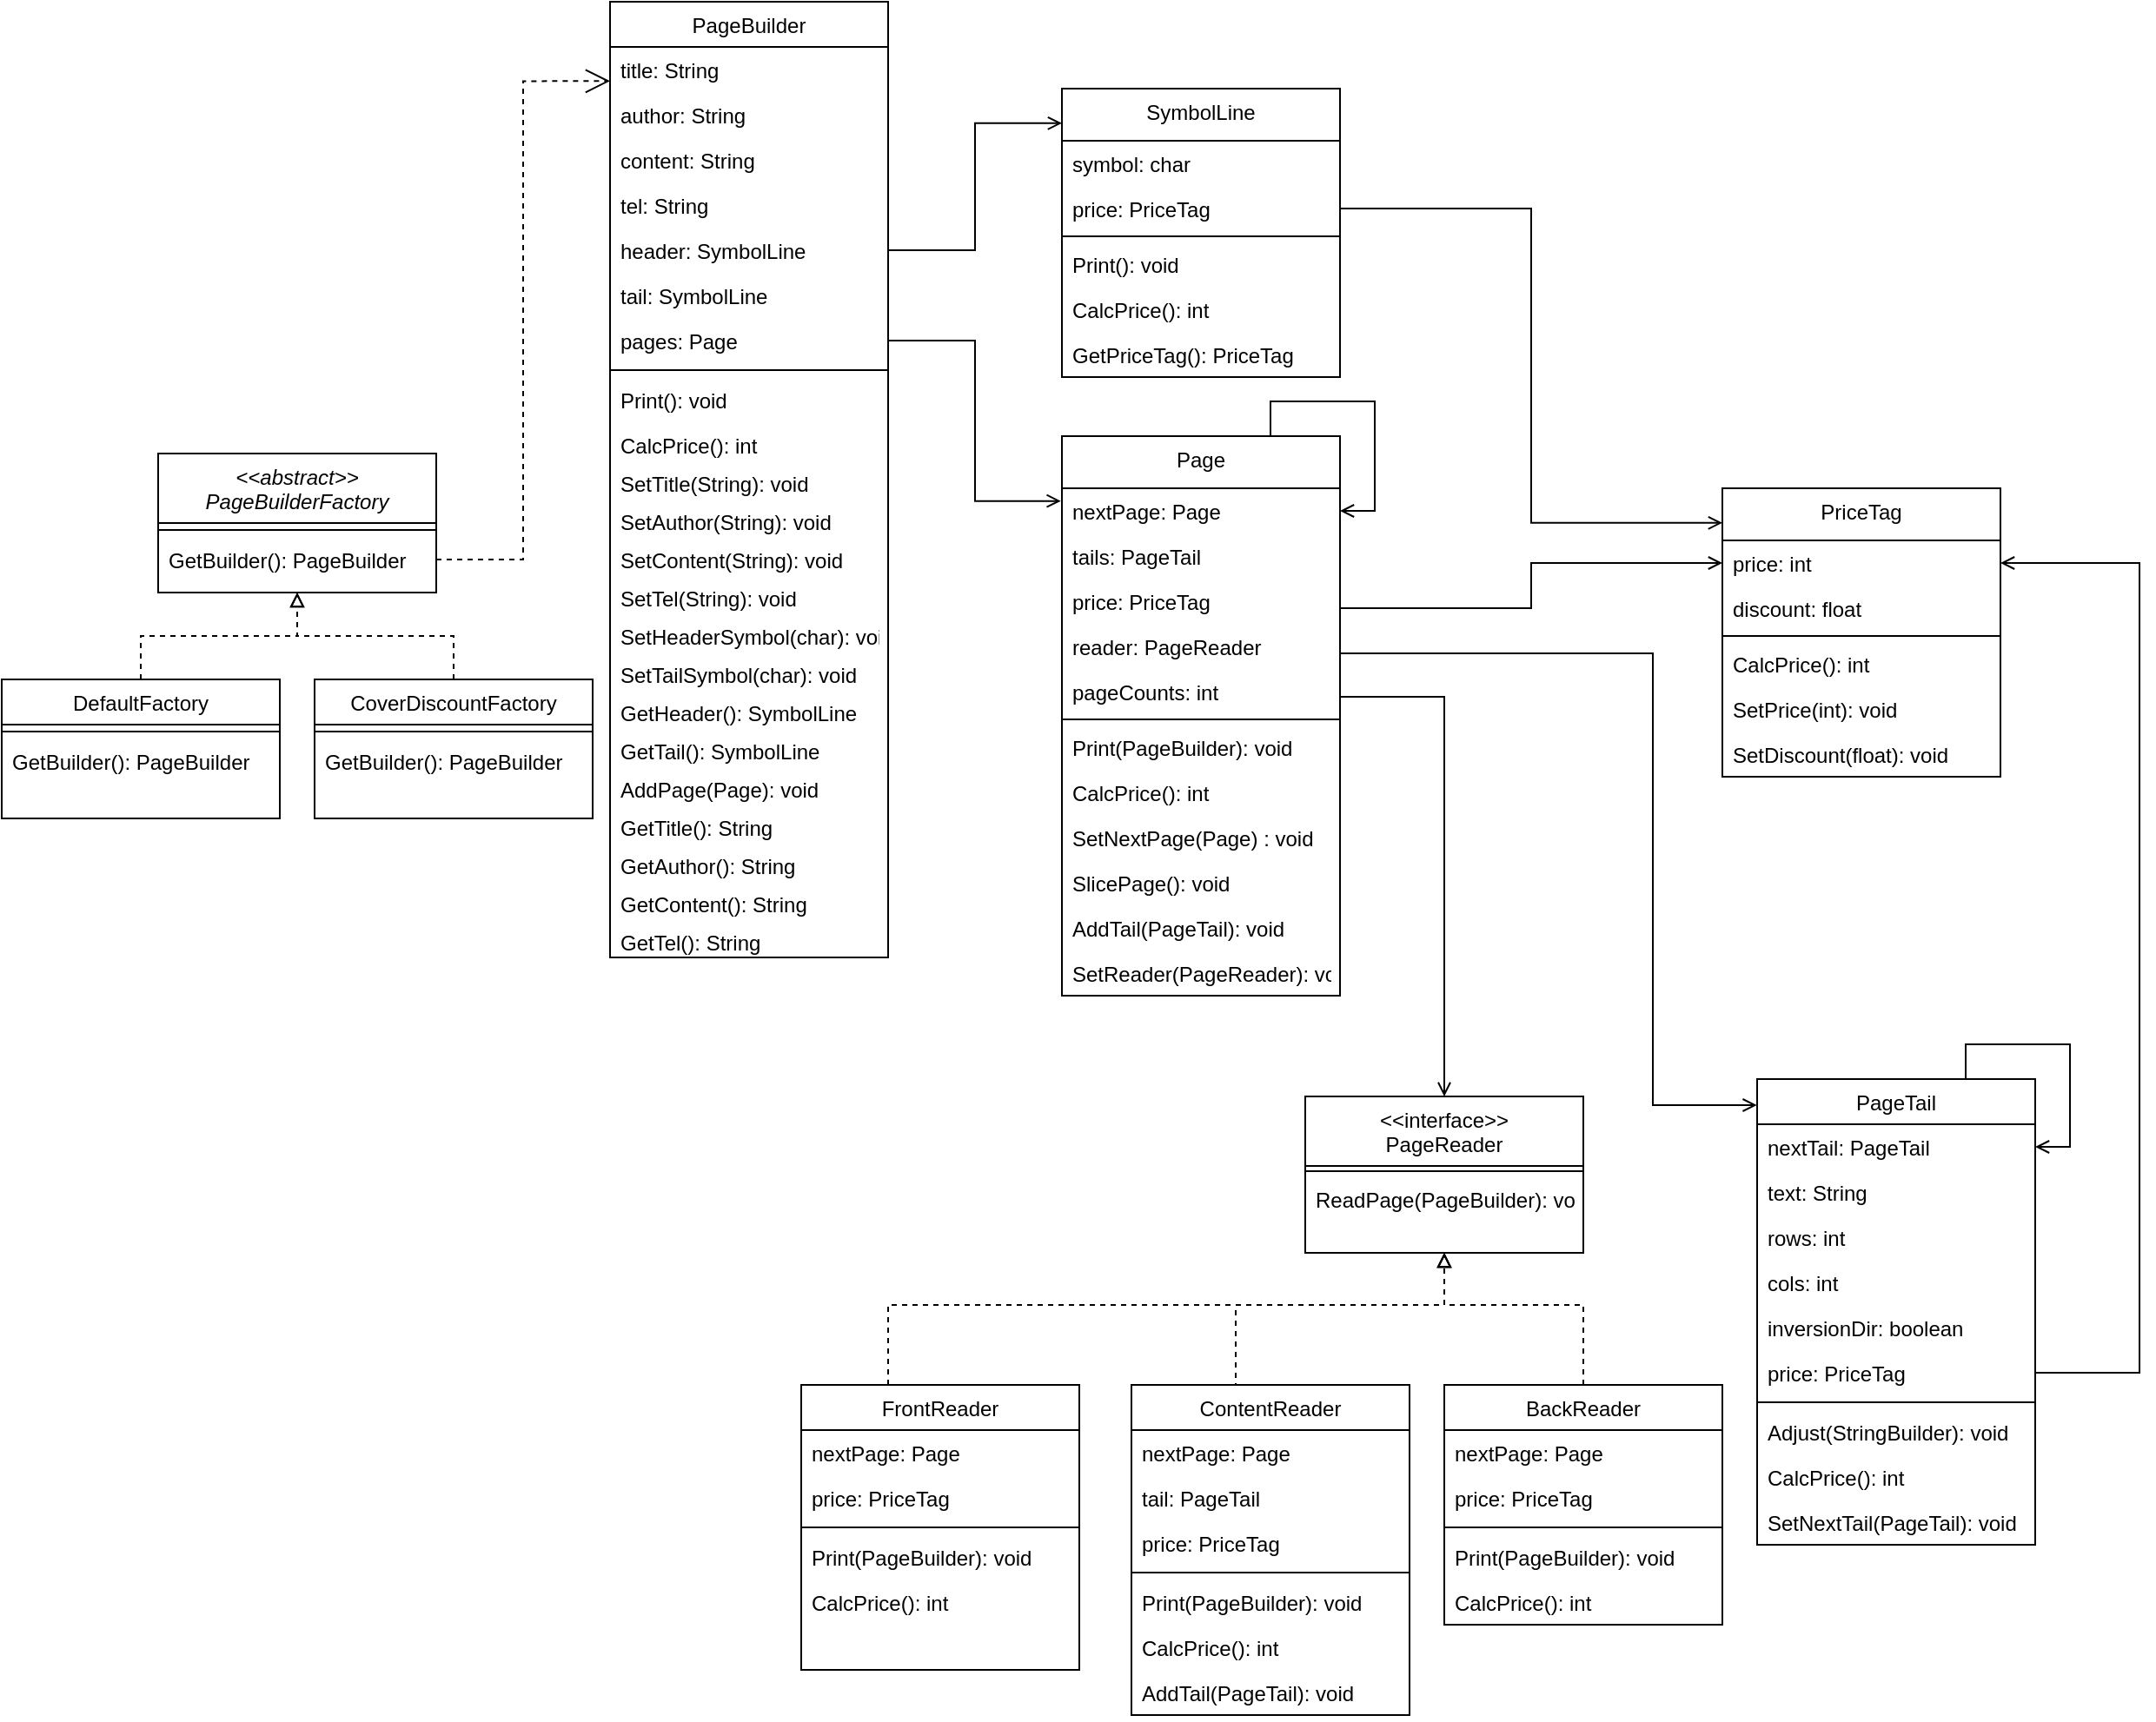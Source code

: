 <mxfile version="22.1.11" type="device">
  <diagram id="C5RBs43oDa-KdzZeNtuy" name="Page-1">
    <mxGraphModel dx="1050" dy="1710" grid="1" gridSize="10" guides="1" tooltips="1" connect="1" arrows="1" fold="1" page="1" pageScale="1" pageWidth="827" pageHeight="1169" math="0" shadow="0">
      <root>
        <mxCell id="WIyWlLk6GJQsqaUBKTNV-0" />
        <mxCell id="WIyWlLk6GJQsqaUBKTNV-1" parent="WIyWlLk6GJQsqaUBKTNV-0" />
        <mxCell id="zkfFHV4jXpPFQw0GAbJ--0" value="&lt;&lt;abstract&gt;&gt;&#xa;PageBuilderFactory" style="swimlane;fontStyle=2;align=center;verticalAlign=top;childLayout=stackLayout;horizontal=1;startSize=40;horizontalStack=0;resizeParent=1;resizeLast=0;collapsible=1;marginBottom=0;rounded=0;shadow=0;strokeWidth=1;" parent="WIyWlLk6GJQsqaUBKTNV-1" vertex="1">
          <mxGeometry x="300" y="-30" width="160" height="80" as="geometry">
            <mxRectangle x="230" y="140" width="160" height="26" as="alternateBounds" />
          </mxGeometry>
        </mxCell>
        <mxCell id="zkfFHV4jXpPFQw0GAbJ--4" value="" style="line;html=1;strokeWidth=1;align=left;verticalAlign=middle;spacingTop=-1;spacingLeft=3;spacingRight=3;rotatable=0;labelPosition=right;points=[];portConstraint=eastwest;" parent="zkfFHV4jXpPFQw0GAbJ--0" vertex="1">
          <mxGeometry y="40" width="160" height="8" as="geometry" />
        </mxCell>
        <mxCell id="HTNGmeO4zJxGfZkJyPWv-75" value="GetBuilder(): PageBuilder" style="text;align=left;verticalAlign=top;spacingLeft=4;spacingRight=4;overflow=hidden;rotatable=0;points=[[0,0.5],[1,0.5]];portConstraint=eastwest;" parent="zkfFHV4jXpPFQw0GAbJ--0" vertex="1">
          <mxGeometry y="48" width="160" height="26" as="geometry" />
        </mxCell>
        <mxCell id="zkfFHV4jXpPFQw0GAbJ--17" value="PageBuilder" style="swimlane;fontStyle=0;align=center;verticalAlign=top;childLayout=stackLayout;horizontal=1;startSize=26;horizontalStack=0;resizeParent=1;resizeLast=0;collapsible=1;marginBottom=0;rounded=0;shadow=0;strokeWidth=1;" parent="WIyWlLk6GJQsqaUBKTNV-1" vertex="1">
          <mxGeometry x="560" y="-290" width="160" height="550" as="geometry">
            <mxRectangle x="550" y="140" width="160" height="26" as="alternateBounds" />
          </mxGeometry>
        </mxCell>
        <mxCell id="FxxPegsx-t20fFShjFRJ-38" value="title: String" style="text;align=left;verticalAlign=top;spacingLeft=4;spacingRight=4;overflow=hidden;rotatable=0;points=[[0,0.5],[1,0.5]];portConstraint=eastwest;" parent="zkfFHV4jXpPFQw0GAbJ--17" vertex="1">
          <mxGeometry y="26" width="160" height="26" as="geometry" />
        </mxCell>
        <mxCell id="zkfFHV4jXpPFQw0GAbJ--18" value="author: String" style="text;align=left;verticalAlign=top;spacingLeft=4;spacingRight=4;overflow=hidden;rotatable=0;points=[[0,0.5],[1,0.5]];portConstraint=eastwest;" parent="zkfFHV4jXpPFQw0GAbJ--17" vertex="1">
          <mxGeometry y="52" width="160" height="26" as="geometry" />
        </mxCell>
        <mxCell id="zkfFHV4jXpPFQw0GAbJ--19" value="content: String" style="text;align=left;verticalAlign=top;spacingLeft=4;spacingRight=4;overflow=hidden;rotatable=0;points=[[0,0.5],[1,0.5]];portConstraint=eastwest;rounded=0;shadow=0;html=0;" parent="zkfFHV4jXpPFQw0GAbJ--17" vertex="1">
          <mxGeometry y="78" width="160" height="26" as="geometry" />
        </mxCell>
        <mxCell id="20Ds2PmKojoKRluU22ve-1" value="tel: String" style="text;align=left;verticalAlign=top;spacingLeft=4;spacingRight=4;overflow=hidden;rotatable=0;points=[[0,0.5],[1,0.5]];portConstraint=eastwest;rounded=0;shadow=0;html=0;" parent="zkfFHV4jXpPFQw0GAbJ--17" vertex="1">
          <mxGeometry y="104" width="160" height="26" as="geometry" />
        </mxCell>
        <mxCell id="FxxPegsx-t20fFShjFRJ-27" value="header: SymbolLine" style="text;align=left;verticalAlign=top;spacingLeft=4;spacingRight=4;overflow=hidden;rotatable=0;points=[[0,0.5],[1,0.5]];portConstraint=eastwest;rounded=0;shadow=0;html=0;" parent="zkfFHV4jXpPFQw0GAbJ--17" vertex="1">
          <mxGeometry y="130" width="160" height="26" as="geometry" />
        </mxCell>
        <mxCell id="FxxPegsx-t20fFShjFRJ-28" value="tail: SymbolLine" style="text;align=left;verticalAlign=top;spacingLeft=4;spacingRight=4;overflow=hidden;rotatable=0;points=[[0,0.5],[1,0.5]];portConstraint=eastwest;rounded=0;shadow=0;html=0;" parent="zkfFHV4jXpPFQw0GAbJ--17" vertex="1">
          <mxGeometry y="156" width="160" height="26" as="geometry" />
        </mxCell>
        <mxCell id="zkfFHV4jXpPFQw0GAbJ--20" value="pages: Page" style="text;align=left;verticalAlign=top;spacingLeft=4;spacingRight=4;overflow=hidden;rotatable=0;points=[[0,0.5],[1,0.5]];portConstraint=eastwest;rounded=0;shadow=0;html=0;" parent="zkfFHV4jXpPFQw0GAbJ--17" vertex="1">
          <mxGeometry y="182" width="160" height="26" as="geometry" />
        </mxCell>
        <mxCell id="zkfFHV4jXpPFQw0GAbJ--23" value="" style="line;html=1;strokeWidth=1;align=left;verticalAlign=middle;spacingTop=-1;spacingLeft=3;spacingRight=3;rotatable=0;labelPosition=right;points=[];portConstraint=eastwest;" parent="zkfFHV4jXpPFQw0GAbJ--17" vertex="1">
          <mxGeometry y="208" width="160" height="8" as="geometry" />
        </mxCell>
        <mxCell id="zkfFHV4jXpPFQw0GAbJ--24" value="Print(): void" style="text;align=left;verticalAlign=top;spacingLeft=4;spacingRight=4;overflow=hidden;rotatable=0;points=[[0,0.5],[1,0.5]];portConstraint=eastwest;" parent="zkfFHV4jXpPFQw0GAbJ--17" vertex="1">
          <mxGeometry y="216" width="160" height="26" as="geometry" />
        </mxCell>
        <mxCell id="HTNGmeO4zJxGfZkJyPWv-13" value="CalcPrice(): int" style="text;align=left;verticalAlign=top;spacingLeft=4;spacingRight=4;overflow=hidden;rotatable=0;points=[[0,0.5],[1,0.5]];portConstraint=eastwest;" parent="zkfFHV4jXpPFQw0GAbJ--17" vertex="1">
          <mxGeometry y="242" width="160" height="22" as="geometry" />
        </mxCell>
        <mxCell id="FxxPegsx-t20fFShjFRJ-6" value="SetTitle(String): void" style="text;align=left;verticalAlign=top;spacingLeft=4;spacingRight=4;overflow=hidden;rotatable=0;points=[[0,0.5],[1,0.5]];portConstraint=eastwest;" parent="zkfFHV4jXpPFQw0GAbJ--17" vertex="1">
          <mxGeometry y="264" width="160" height="22" as="geometry" />
        </mxCell>
        <mxCell id="FxxPegsx-t20fFShjFRJ-39" value="SetAuthor(String): void" style="text;align=left;verticalAlign=top;spacingLeft=4;spacingRight=4;overflow=hidden;rotatable=0;points=[[0,0.5],[1,0.5]];portConstraint=eastwest;" parent="zkfFHV4jXpPFQw0GAbJ--17" vertex="1">
          <mxGeometry y="286" width="160" height="22" as="geometry" />
        </mxCell>
        <mxCell id="20Ds2PmKojoKRluU22ve-2" value="SetContent(String): void" style="text;align=left;verticalAlign=top;spacingLeft=4;spacingRight=4;overflow=hidden;rotatable=0;points=[[0,0.5],[1,0.5]];portConstraint=eastwest;" parent="zkfFHV4jXpPFQw0GAbJ--17" vertex="1">
          <mxGeometry y="308" width="160" height="22" as="geometry" />
        </mxCell>
        <mxCell id="FxxPegsx-t20fFShjFRJ-7" value="SetTel(String): void" style="text;align=left;verticalAlign=top;spacingLeft=4;spacingRight=4;overflow=hidden;rotatable=0;points=[[0,0.5],[1,0.5]];portConstraint=eastwest;" parent="zkfFHV4jXpPFQw0GAbJ--17" vertex="1">
          <mxGeometry y="330" width="160" height="22" as="geometry" />
        </mxCell>
        <mxCell id="FxxPegsx-t20fFShjFRJ-32" value="SetHeaderSymbol(char): void" style="text;align=left;verticalAlign=top;spacingLeft=4;spacingRight=4;overflow=hidden;rotatable=0;points=[[0,0.5],[1,0.5]];portConstraint=eastwest;" parent="zkfFHV4jXpPFQw0GAbJ--17" vertex="1">
          <mxGeometry y="352" width="160" height="22" as="geometry" />
        </mxCell>
        <mxCell id="FxxPegsx-t20fFShjFRJ-33" value="SetTailSymbol(char): void" style="text;align=left;verticalAlign=top;spacingLeft=4;spacingRight=4;overflow=hidden;rotatable=0;points=[[0,0.5],[1,0.5]];portConstraint=eastwest;" parent="zkfFHV4jXpPFQw0GAbJ--17" vertex="1">
          <mxGeometry y="374" width="160" height="22" as="geometry" />
        </mxCell>
        <mxCell id="aQb-xv1BH9qimXageGPG-10" value="GetHeader(): SymbolLine" style="text;align=left;verticalAlign=top;spacingLeft=4;spacingRight=4;overflow=hidden;rotatable=0;points=[[0,0.5],[1,0.5]];portConstraint=eastwest;" parent="zkfFHV4jXpPFQw0GAbJ--17" vertex="1">
          <mxGeometry y="396" width="160" height="22" as="geometry" />
        </mxCell>
        <mxCell id="aQb-xv1BH9qimXageGPG-11" value="GetTail(): SymbolLine" style="text;align=left;verticalAlign=top;spacingLeft=4;spacingRight=4;overflow=hidden;rotatable=0;points=[[0,0.5],[1,0.5]];portConstraint=eastwest;" parent="zkfFHV4jXpPFQw0GAbJ--17" vertex="1">
          <mxGeometry y="418" width="160" height="22" as="geometry" />
        </mxCell>
        <mxCell id="20Ds2PmKojoKRluU22ve-5" value="AddPage(Page): void" style="text;align=left;verticalAlign=top;spacingLeft=4;spacingRight=4;overflow=hidden;rotatable=0;points=[[0,0.5],[1,0.5]];portConstraint=eastwest;" parent="zkfFHV4jXpPFQw0GAbJ--17" vertex="1">
          <mxGeometry y="440" width="160" height="22" as="geometry" />
        </mxCell>
        <mxCell id="20Ds2PmKojoKRluU22ve-6" value="GetTitle(): String" style="text;align=left;verticalAlign=top;spacingLeft=4;spacingRight=4;overflow=hidden;rotatable=0;points=[[0,0.5],[1,0.5]];portConstraint=eastwest;" parent="zkfFHV4jXpPFQw0GAbJ--17" vertex="1">
          <mxGeometry y="462" width="160" height="22" as="geometry" />
        </mxCell>
        <mxCell id="20Ds2PmKojoKRluU22ve-28" value="GetAuthor(): String" style="text;align=left;verticalAlign=top;spacingLeft=4;spacingRight=4;overflow=hidden;rotatable=0;points=[[0,0.5],[1,0.5]];portConstraint=eastwest;" parent="zkfFHV4jXpPFQw0GAbJ--17" vertex="1">
          <mxGeometry y="484" width="160" height="22" as="geometry" />
        </mxCell>
        <mxCell id="20Ds2PmKojoKRluU22ve-29" value="GetContent(): String" style="text;align=left;verticalAlign=top;spacingLeft=4;spacingRight=4;overflow=hidden;rotatable=0;points=[[0,0.5],[1,0.5]];portConstraint=eastwest;" parent="zkfFHV4jXpPFQw0GAbJ--17" vertex="1">
          <mxGeometry y="506" width="160" height="22" as="geometry" />
        </mxCell>
        <mxCell id="20Ds2PmKojoKRluU22ve-30" value="GetTel(): String" style="text;align=left;verticalAlign=top;spacingLeft=4;spacingRight=4;overflow=hidden;rotatable=0;points=[[0,0.5],[1,0.5]];portConstraint=eastwest;" parent="zkfFHV4jXpPFQw0GAbJ--17" vertex="1">
          <mxGeometry y="528" width="160" height="22" as="geometry" />
        </mxCell>
        <mxCell id="HTNGmeO4zJxGfZkJyPWv-77" value="Page" style="swimlane;fontStyle=0;align=center;verticalAlign=top;childLayout=stackLayout;horizontal=1;startSize=30;horizontalStack=0;resizeParent=1;resizeLast=0;collapsible=1;marginBottom=0;rounded=0;shadow=0;strokeWidth=1;" parent="WIyWlLk6GJQsqaUBKTNV-1" vertex="1">
          <mxGeometry x="820" y="-40" width="160" height="322" as="geometry">
            <mxRectangle x="750" y="60" width="160" height="26" as="alternateBounds" />
          </mxGeometry>
        </mxCell>
        <mxCell id="FxxPegsx-t20fFShjFRJ-48" value="nextPage: Page" style="text;align=left;verticalAlign=top;spacingLeft=4;spacingRight=4;overflow=hidden;rotatable=0;points=[[0,0.5],[1,0.5]];portConstraint=eastwest;" parent="HTNGmeO4zJxGfZkJyPWv-77" vertex="1">
          <mxGeometry y="30" width="160" height="26" as="geometry" />
        </mxCell>
        <mxCell id="20Ds2PmKojoKRluU22ve-34" value="tails: PageTail" style="text;align=left;verticalAlign=top;spacingLeft=4;spacingRight=4;overflow=hidden;rotatable=0;points=[[0,0.5],[1,0.5]];portConstraint=eastwest;" parent="HTNGmeO4zJxGfZkJyPWv-77" vertex="1">
          <mxGeometry y="56" width="160" height="26" as="geometry" />
        </mxCell>
        <mxCell id="HuHv7tbyb6_Xpo9wnhg3-4" value="price: PriceTag" style="text;align=left;verticalAlign=top;spacingLeft=4;spacingRight=4;overflow=hidden;rotatable=0;points=[[0,0.5],[1,0.5]];portConstraint=eastwest;" parent="HTNGmeO4zJxGfZkJyPWv-77" vertex="1">
          <mxGeometry y="82" width="160" height="26" as="geometry" />
        </mxCell>
        <mxCell id="6GBh3bd38F1drp-NFS9D-0" value="reader: PageReader" style="text;align=left;verticalAlign=top;spacingLeft=4;spacingRight=4;overflow=hidden;rotatable=0;points=[[0,0.5],[1,0.5]];portConstraint=eastwest;" vertex="1" parent="HTNGmeO4zJxGfZkJyPWv-77">
          <mxGeometry y="108" width="160" height="26" as="geometry" />
        </mxCell>
        <mxCell id="20Ds2PmKojoKRluU22ve-35" value="pageCounts: int" style="text;align=left;verticalAlign=top;spacingLeft=4;spacingRight=4;overflow=hidden;rotatable=0;points=[[0,0.5],[1,0.5]];portConstraint=eastwest;" parent="HTNGmeO4zJxGfZkJyPWv-77" vertex="1">
          <mxGeometry y="134" width="160" height="26" as="geometry" />
        </mxCell>
        <mxCell id="HTNGmeO4zJxGfZkJyPWv-81" value="" style="line;html=1;strokeWidth=1;align=left;verticalAlign=middle;spacingTop=-1;spacingLeft=3;spacingRight=3;rotatable=0;labelPosition=right;points=[];portConstraint=eastwest;" parent="HTNGmeO4zJxGfZkJyPWv-77" vertex="1">
          <mxGeometry y="160" width="160" height="6" as="geometry" />
        </mxCell>
        <mxCell id="HTNGmeO4zJxGfZkJyPWv-82" value="Print(PageBuilder): void" style="text;align=left;verticalAlign=top;spacingLeft=4;spacingRight=4;overflow=hidden;rotatable=0;points=[[0,0.5],[1,0.5]];portConstraint=eastwest;" parent="HTNGmeO4zJxGfZkJyPWv-77" vertex="1">
          <mxGeometry y="166" width="160" height="26" as="geometry" />
        </mxCell>
        <mxCell id="HuHv7tbyb6_Xpo9wnhg3-6" value="CalcPrice(): int" style="text;align=left;verticalAlign=top;spacingLeft=4;spacingRight=4;overflow=hidden;rotatable=0;points=[[0,0.5],[1,0.5]];portConstraint=eastwest;" parent="HTNGmeO4zJxGfZkJyPWv-77" vertex="1">
          <mxGeometry y="192" width="160" height="26" as="geometry" />
        </mxCell>
        <mxCell id="FxxPegsx-t20fFShjFRJ-34" style="edgeStyle=orthogonalEdgeStyle;rounded=0;orthogonalLoop=1;jettySize=auto;html=1;endArrow=open;endFill=0;entryX=1;entryY=0.5;entryDx=0;entryDy=0;" parent="HTNGmeO4zJxGfZkJyPWv-77" target="FxxPegsx-t20fFShjFRJ-48" edge="1">
          <mxGeometry relative="1" as="geometry">
            <mxPoint x="120" as="sourcePoint" />
            <mxPoint x="180" y="10" as="targetPoint" />
            <Array as="points">
              <mxPoint x="120" y="-20" />
              <mxPoint x="180" y="-20" />
              <mxPoint x="180" y="43" />
            </Array>
          </mxGeometry>
        </mxCell>
        <mxCell id="aQb-xv1BH9qimXageGPG-19" value="SetNextPage(Page) : void" style="text;align=left;verticalAlign=top;spacingLeft=4;spacingRight=4;overflow=hidden;rotatable=0;points=[[0,0.5],[1,0.5]];portConstraint=eastwest;" parent="HTNGmeO4zJxGfZkJyPWv-77" vertex="1">
          <mxGeometry y="218" width="160" height="26" as="geometry" />
        </mxCell>
        <mxCell id="20Ds2PmKojoKRluU22ve-31" value="SlicePage(): void" style="text;align=left;verticalAlign=top;spacingLeft=4;spacingRight=4;overflow=hidden;rotatable=0;points=[[0,0.5],[1,0.5]];portConstraint=eastwest;" parent="HTNGmeO4zJxGfZkJyPWv-77" vertex="1">
          <mxGeometry y="244" width="160" height="26" as="geometry" />
        </mxCell>
        <mxCell id="20Ds2PmKojoKRluU22ve-33" value="AddTail(PageTail): void" style="text;align=left;verticalAlign=top;spacingLeft=4;spacingRight=4;overflow=hidden;rotatable=0;points=[[0,0.5],[1,0.5]];portConstraint=eastwest;" parent="HTNGmeO4zJxGfZkJyPWv-77" vertex="1">
          <mxGeometry y="270" width="160" height="26" as="geometry" />
        </mxCell>
        <mxCell id="20Ds2PmKojoKRluU22ve-36" value="SetReader(PageReader): void" style="text;align=left;verticalAlign=top;spacingLeft=4;spacingRight=4;overflow=hidden;rotatable=0;points=[[0,0.5],[1,0.5]];portConstraint=eastwest;" parent="HTNGmeO4zJxGfZkJyPWv-77" vertex="1">
          <mxGeometry y="296" width="160" height="26" as="geometry" />
        </mxCell>
        <mxCell id="HTNGmeO4zJxGfZkJyPWv-88" value="FrontReader" style="swimlane;fontStyle=0;align=center;verticalAlign=top;childLayout=stackLayout;horizontal=1;startSize=26;horizontalStack=0;resizeParent=1;resizeLast=0;collapsible=1;marginBottom=0;rounded=0;shadow=0;strokeWidth=1;" parent="WIyWlLk6GJQsqaUBKTNV-1" vertex="1">
          <mxGeometry x="670" y="506" width="160" height="164" as="geometry">
            <mxRectangle x="550" y="140" width="160" height="26" as="alternateBounds" />
          </mxGeometry>
        </mxCell>
        <mxCell id="FxxPegsx-t20fFShjFRJ-0" value="nextPage: Page" style="text;align=left;verticalAlign=top;spacingLeft=4;spacingRight=4;overflow=hidden;rotatable=0;points=[[0,0.5],[1,0.5]];portConstraint=eastwest;" parent="HTNGmeO4zJxGfZkJyPWv-88" vertex="1">
          <mxGeometry y="26" width="160" height="26" as="geometry" />
        </mxCell>
        <mxCell id="FxxPegsx-t20fFShjFRJ-49" value="price: PriceTag" style="text;align=left;verticalAlign=top;spacingLeft=4;spacingRight=4;overflow=hidden;rotatable=0;points=[[0,0.5],[1,0.5]];portConstraint=eastwest;" parent="HTNGmeO4zJxGfZkJyPWv-88" vertex="1">
          <mxGeometry y="52" width="160" height="26" as="geometry" />
        </mxCell>
        <mxCell id="HTNGmeO4zJxGfZkJyPWv-89" value="" style="line;html=1;strokeWidth=1;align=left;verticalAlign=middle;spacingTop=-1;spacingLeft=3;spacingRight=3;rotatable=0;labelPosition=right;points=[];portConstraint=eastwest;" parent="HTNGmeO4zJxGfZkJyPWv-88" vertex="1">
          <mxGeometry y="78" width="160" height="8" as="geometry" />
        </mxCell>
        <mxCell id="HTNGmeO4zJxGfZkJyPWv-90" value="Print(PageBuilder): void" style="text;align=left;verticalAlign=top;spacingLeft=4;spacingRight=4;overflow=hidden;rotatable=0;points=[[0,0.5],[1,0.5]];portConstraint=eastwest;" parent="HTNGmeO4zJxGfZkJyPWv-88" vertex="1">
          <mxGeometry y="86" width="160" height="26" as="geometry" />
        </mxCell>
        <mxCell id="HuHv7tbyb6_Xpo9wnhg3-8" value="CalcPrice(): int" style="text;align=left;verticalAlign=top;spacingLeft=4;spacingRight=4;overflow=hidden;rotatable=0;points=[[0,0.5],[1,0.5]];portConstraint=eastwest;" parent="HTNGmeO4zJxGfZkJyPWv-88" vertex="1">
          <mxGeometry y="112" width="160" height="26" as="geometry" />
        </mxCell>
        <mxCell id="HTNGmeO4zJxGfZkJyPWv-91" value="ContentReader" style="swimlane;fontStyle=0;align=center;verticalAlign=top;childLayout=stackLayout;horizontal=1;startSize=26;horizontalStack=0;resizeParent=1;resizeLast=0;collapsible=1;marginBottom=0;rounded=0;shadow=0;strokeWidth=1;" parent="WIyWlLk6GJQsqaUBKTNV-1" vertex="1">
          <mxGeometry x="860" y="506" width="160" height="190" as="geometry">
            <mxRectangle x="550" y="140" width="160" height="26" as="alternateBounds" />
          </mxGeometry>
        </mxCell>
        <mxCell id="FxxPegsx-t20fFShjFRJ-3" value="nextPage: Page" style="text;align=left;verticalAlign=top;spacingLeft=4;spacingRight=4;overflow=hidden;rotatable=0;points=[[0,0.5],[1,0.5]];portConstraint=eastwest;" parent="HTNGmeO4zJxGfZkJyPWv-91" vertex="1">
          <mxGeometry y="26" width="160" height="26" as="geometry" />
        </mxCell>
        <mxCell id="FxxPegsx-t20fFShjFRJ-8" value="tail: PageTail" style="text;align=left;verticalAlign=top;spacingLeft=4;spacingRight=4;overflow=hidden;rotatable=0;points=[[0,0.5],[1,0.5]];portConstraint=eastwest;" parent="HTNGmeO4zJxGfZkJyPWv-91" vertex="1">
          <mxGeometry y="52" width="160" height="26" as="geometry" />
        </mxCell>
        <mxCell id="FxxPegsx-t20fFShjFRJ-50" value="price: PriceTag" style="text;align=left;verticalAlign=top;spacingLeft=4;spacingRight=4;overflow=hidden;rotatable=0;points=[[0,0.5],[1,0.5]];portConstraint=eastwest;" parent="HTNGmeO4zJxGfZkJyPWv-91" vertex="1">
          <mxGeometry y="78" width="160" height="26" as="geometry" />
        </mxCell>
        <mxCell id="HTNGmeO4zJxGfZkJyPWv-92" value="" style="line;html=1;strokeWidth=1;align=left;verticalAlign=middle;spacingTop=-1;spacingLeft=3;spacingRight=3;rotatable=0;labelPosition=right;points=[];portConstraint=eastwest;" parent="HTNGmeO4zJxGfZkJyPWv-91" vertex="1">
          <mxGeometry y="104" width="160" height="8" as="geometry" />
        </mxCell>
        <mxCell id="HTNGmeO4zJxGfZkJyPWv-93" value="Print(PageBuilder): void" style="text;align=left;verticalAlign=top;spacingLeft=4;spacingRight=4;overflow=hidden;rotatable=0;points=[[0,0.5],[1,0.5]];portConstraint=eastwest;" parent="HTNGmeO4zJxGfZkJyPWv-91" vertex="1">
          <mxGeometry y="112" width="160" height="26" as="geometry" />
        </mxCell>
        <mxCell id="HuHv7tbyb6_Xpo9wnhg3-9" value="CalcPrice(): int" style="text;align=left;verticalAlign=top;spacingLeft=4;spacingRight=4;overflow=hidden;rotatable=0;points=[[0,0.5],[1,0.5]];portConstraint=eastwest;" parent="HTNGmeO4zJxGfZkJyPWv-91" vertex="1">
          <mxGeometry y="138" width="160" height="26" as="geometry" />
        </mxCell>
        <mxCell id="20Ds2PmKojoKRluU22ve-3" value="AddTail(PageTail): void" style="text;align=left;verticalAlign=top;spacingLeft=4;spacingRight=4;overflow=hidden;rotatable=0;points=[[0,0.5],[1,0.5]];portConstraint=eastwest;" parent="HTNGmeO4zJxGfZkJyPWv-91" vertex="1">
          <mxGeometry y="164" width="160" height="26" as="geometry" />
        </mxCell>
        <mxCell id="HTNGmeO4zJxGfZkJyPWv-94" value="BackReader" style="swimlane;fontStyle=0;align=center;verticalAlign=top;childLayout=stackLayout;horizontal=1;startSize=26;horizontalStack=0;resizeParent=1;resizeLast=0;collapsible=1;marginBottom=0;rounded=0;shadow=0;strokeWidth=1;" parent="WIyWlLk6GJQsqaUBKTNV-1" vertex="1">
          <mxGeometry x="1040" y="506" width="160" height="138" as="geometry">
            <mxRectangle x="550" y="140" width="160" height="26" as="alternateBounds" />
          </mxGeometry>
        </mxCell>
        <mxCell id="FxxPegsx-t20fFShjFRJ-4" value="nextPage: Page" style="text;align=left;verticalAlign=top;spacingLeft=4;spacingRight=4;overflow=hidden;rotatable=0;points=[[0,0.5],[1,0.5]];portConstraint=eastwest;" parent="HTNGmeO4zJxGfZkJyPWv-94" vertex="1">
          <mxGeometry y="26" width="160" height="26" as="geometry" />
        </mxCell>
        <mxCell id="FxxPegsx-t20fFShjFRJ-51" value="price: PriceTag" style="text;align=left;verticalAlign=top;spacingLeft=4;spacingRight=4;overflow=hidden;rotatable=0;points=[[0,0.5],[1,0.5]];portConstraint=eastwest;" parent="HTNGmeO4zJxGfZkJyPWv-94" vertex="1">
          <mxGeometry y="52" width="160" height="26" as="geometry" />
        </mxCell>
        <mxCell id="HTNGmeO4zJxGfZkJyPWv-95" value="" style="line;html=1;strokeWidth=1;align=left;verticalAlign=middle;spacingTop=-1;spacingLeft=3;spacingRight=3;rotatable=0;labelPosition=right;points=[];portConstraint=eastwest;" parent="HTNGmeO4zJxGfZkJyPWv-94" vertex="1">
          <mxGeometry y="78" width="160" height="8" as="geometry" />
        </mxCell>
        <mxCell id="HTNGmeO4zJxGfZkJyPWv-96" value="Print(PageBuilder): void" style="text;align=left;verticalAlign=top;spacingLeft=4;spacingRight=4;overflow=hidden;rotatable=0;points=[[0,0.5],[1,0.5]];portConstraint=eastwest;" parent="HTNGmeO4zJxGfZkJyPWv-94" vertex="1">
          <mxGeometry y="86" width="160" height="26" as="geometry" />
        </mxCell>
        <mxCell id="HuHv7tbyb6_Xpo9wnhg3-10" value="CalcPrice(): int" style="text;align=left;verticalAlign=top;spacingLeft=4;spacingRight=4;overflow=hidden;rotatable=0;points=[[0,0.5],[1,0.5]];portConstraint=eastwest;" parent="HTNGmeO4zJxGfZkJyPWv-94" vertex="1">
          <mxGeometry y="112" width="160" height="26" as="geometry" />
        </mxCell>
        <mxCell id="HTNGmeO4zJxGfZkJyPWv-126" value="" style="endArrow=block;dashed=1;endFill=0;endSize=6;html=1;rounded=0;exitX=0.5;exitY=0;exitDx=0;exitDy=0;edgeStyle=orthogonalEdgeStyle;entryX=0.5;entryY=1;entryDx=0;entryDy=0;" parent="WIyWlLk6GJQsqaUBKTNV-1" source="HTNGmeO4zJxGfZkJyPWv-88" target="20Ds2PmKojoKRluU22ve-37" edge="1">
          <mxGeometry width="160" relative="1" as="geometry">
            <mxPoint x="1160" y="90" as="sourcePoint" />
            <mxPoint x="890" y="480" as="targetPoint" />
            <Array as="points">
              <mxPoint x="720" y="460" />
              <mxPoint x="1040" y="460" />
            </Array>
          </mxGeometry>
        </mxCell>
        <mxCell id="HTNGmeO4zJxGfZkJyPWv-127" value="" style="endArrow=block;dashed=1;endFill=0;endSize=6;html=1;rounded=0;edgeStyle=orthogonalEdgeStyle;exitX=0.5;exitY=0;exitDx=0;exitDy=0;entryX=0.5;entryY=1;entryDx=0;entryDy=0;" parent="WIyWlLk6GJQsqaUBKTNV-1" source="HTNGmeO4zJxGfZkJyPWv-91" target="20Ds2PmKojoKRluU22ve-37" edge="1">
          <mxGeometry width="160" relative="1" as="geometry">
            <mxPoint x="1100" y="230" as="sourcePoint" />
            <mxPoint x="950" y="470" as="targetPoint" />
            <Array as="points">
              <mxPoint x="920" y="506" />
              <mxPoint x="920" y="460" />
              <mxPoint x="1040" y="460" />
            </Array>
          </mxGeometry>
        </mxCell>
        <mxCell id="HTNGmeO4zJxGfZkJyPWv-128" value="" style="endArrow=block;dashed=1;endFill=0;endSize=6;html=1;rounded=0;exitX=0.5;exitY=0;exitDx=0;exitDy=0;edgeStyle=orthogonalEdgeStyle;entryX=0.5;entryY=1;entryDx=0;entryDy=0;" parent="WIyWlLk6GJQsqaUBKTNV-1" source="HTNGmeO4zJxGfZkJyPWv-94" target="20Ds2PmKojoKRluU22ve-37" edge="1">
          <mxGeometry width="160" relative="1" as="geometry">
            <mxPoint x="990" y="260" as="sourcePoint" />
            <mxPoint x="970" y="490" as="targetPoint" />
            <Array as="points">
              <mxPoint x="1120" y="460" />
              <mxPoint x="1040" y="460" />
            </Array>
          </mxGeometry>
        </mxCell>
        <mxCell id="HTNGmeO4zJxGfZkJyPWv-129" value="" style="endArrow=open;endSize=12;dashed=1;html=1;rounded=0;exitX=1;exitY=0.5;exitDx=0;exitDy=0;edgeStyle=orthogonalEdgeStyle;entryX=0;entryY=0.083;entryDx=0;entryDy=0;entryPerimeter=0;" parent="WIyWlLk6GJQsqaUBKTNV-1" source="HTNGmeO4zJxGfZkJyPWv-75" target="zkfFHV4jXpPFQw0GAbJ--17" edge="1">
          <mxGeometry width="160" relative="1" as="geometry">
            <mxPoint x="680" y="200" as="sourcePoint" />
            <mxPoint x="560" y="130" as="targetPoint" />
          </mxGeometry>
        </mxCell>
        <mxCell id="HTNGmeO4zJxGfZkJyPWv-134" value="DefaultFactory" style="swimlane;fontStyle=0;align=center;verticalAlign=top;childLayout=stackLayout;horizontal=1;startSize=26;horizontalStack=0;resizeParent=1;resizeLast=0;collapsible=1;marginBottom=0;rounded=0;shadow=0;strokeWidth=1;" parent="WIyWlLk6GJQsqaUBKTNV-1" vertex="1">
          <mxGeometry x="210" y="100" width="160" height="80" as="geometry">
            <mxRectangle x="550" y="140" width="160" height="26" as="alternateBounds" />
          </mxGeometry>
        </mxCell>
        <mxCell id="HTNGmeO4zJxGfZkJyPWv-135" value="" style="line;html=1;strokeWidth=1;align=left;verticalAlign=middle;spacingTop=-1;spacingLeft=3;spacingRight=3;rotatable=0;labelPosition=right;points=[];portConstraint=eastwest;" parent="HTNGmeO4zJxGfZkJyPWv-134" vertex="1">
          <mxGeometry y="26" width="160" height="8" as="geometry" />
        </mxCell>
        <mxCell id="HTNGmeO4zJxGfZkJyPWv-136" value="GetBuilder(): PageBuilder" style="text;align=left;verticalAlign=top;spacingLeft=4;spacingRight=4;overflow=hidden;rotatable=0;points=[[0,0.5],[1,0.5]];portConstraint=eastwest;" parent="HTNGmeO4zJxGfZkJyPWv-134" vertex="1">
          <mxGeometry y="34" width="160" height="26" as="geometry" />
        </mxCell>
        <mxCell id="HTNGmeO4zJxGfZkJyPWv-137" value="" style="endArrow=block;dashed=1;endFill=0;endSize=6;html=1;rounded=0;exitX=0.5;exitY=0;exitDx=0;exitDy=0;edgeStyle=orthogonalEdgeStyle;entryX=0.5;entryY=1;entryDx=0;entryDy=0;" parent="WIyWlLk6GJQsqaUBKTNV-1" source="HTNGmeO4zJxGfZkJyPWv-134" target="zkfFHV4jXpPFQw0GAbJ--0" edge="1">
          <mxGeometry width="160" relative="1" as="geometry">
            <mxPoint x="590" y="-44.29" as="sourcePoint" />
            <mxPoint x="370" y="70" as="targetPoint" />
          </mxGeometry>
        </mxCell>
        <mxCell id="HTNGmeO4zJxGfZkJyPWv-138" value="CoverDiscountFactory" style="swimlane;fontStyle=0;align=center;verticalAlign=top;childLayout=stackLayout;horizontal=1;startSize=26;horizontalStack=0;resizeParent=1;resizeLast=0;collapsible=1;marginBottom=0;rounded=0;shadow=0;strokeWidth=1;" parent="WIyWlLk6GJQsqaUBKTNV-1" vertex="1">
          <mxGeometry x="390" y="100" width="160" height="80" as="geometry">
            <mxRectangle x="550" y="140" width="160" height="26" as="alternateBounds" />
          </mxGeometry>
        </mxCell>
        <mxCell id="HTNGmeO4zJxGfZkJyPWv-139" value="" style="line;html=1;strokeWidth=1;align=left;verticalAlign=middle;spacingTop=-1;spacingLeft=3;spacingRight=3;rotatable=0;labelPosition=right;points=[];portConstraint=eastwest;" parent="HTNGmeO4zJxGfZkJyPWv-138" vertex="1">
          <mxGeometry y="26" width="160" height="8" as="geometry" />
        </mxCell>
        <mxCell id="HTNGmeO4zJxGfZkJyPWv-140" value="GetBuilder(): PageBuilder" style="text;align=left;verticalAlign=top;spacingLeft=4;spacingRight=4;overflow=hidden;rotatable=0;points=[[0,0.5],[1,0.5]];portConstraint=eastwest;" parent="HTNGmeO4zJxGfZkJyPWv-138" vertex="1">
          <mxGeometry y="34" width="160" height="26" as="geometry" />
        </mxCell>
        <mxCell id="HTNGmeO4zJxGfZkJyPWv-141" value="" style="endArrow=block;dashed=1;endFill=0;endSize=6;html=1;rounded=0;exitX=0.5;exitY=0;exitDx=0;exitDy=0;edgeStyle=orthogonalEdgeStyle;entryX=0.5;entryY=1;entryDx=0;entryDy=0;" parent="WIyWlLk6GJQsqaUBKTNV-1" source="HTNGmeO4zJxGfZkJyPWv-138" target="zkfFHV4jXpPFQw0GAbJ--0" edge="1">
          <mxGeometry width="160" relative="1" as="geometry">
            <mxPoint x="250" y="110" as="sourcePoint" />
            <mxPoint x="400" y="60" as="targetPoint" />
          </mxGeometry>
        </mxCell>
        <mxCell id="FxxPegsx-t20fFShjFRJ-9" value="PageTail" style="swimlane;fontStyle=0;align=center;verticalAlign=top;childLayout=stackLayout;horizontal=1;startSize=26;horizontalStack=0;resizeParent=1;resizeLast=0;collapsible=1;marginBottom=0;rounded=0;shadow=0;strokeWidth=1;" parent="WIyWlLk6GJQsqaUBKTNV-1" vertex="1">
          <mxGeometry x="1220" y="330" width="160" height="268" as="geometry">
            <mxRectangle x="550" y="140" width="160" height="26" as="alternateBounds" />
          </mxGeometry>
        </mxCell>
        <mxCell id="FxxPegsx-t20fFShjFRJ-11" value="nextTail: PageTail" style="text;align=left;verticalAlign=top;spacingLeft=4;spacingRight=4;overflow=hidden;rotatable=0;points=[[0,0.5],[1,0.5]];portConstraint=eastwest;" parent="FxxPegsx-t20fFShjFRJ-9" vertex="1">
          <mxGeometry y="26" width="160" height="26" as="geometry" />
        </mxCell>
        <mxCell id="FxxPegsx-t20fFShjFRJ-26" value="text: String" style="text;align=left;verticalAlign=top;spacingLeft=4;spacingRight=4;overflow=hidden;rotatable=0;points=[[0,0.5],[1,0.5]];portConstraint=eastwest;" parent="FxxPegsx-t20fFShjFRJ-9" vertex="1">
          <mxGeometry y="52" width="160" height="26" as="geometry" />
        </mxCell>
        <mxCell id="FxxPegsx-t20fFShjFRJ-24" value="rows: int" style="text;align=left;verticalAlign=top;spacingLeft=4;spacingRight=4;overflow=hidden;rotatable=0;points=[[0,0.5],[1,0.5]];portConstraint=eastwest;" parent="FxxPegsx-t20fFShjFRJ-9" vertex="1">
          <mxGeometry y="78" width="160" height="26" as="geometry" />
        </mxCell>
        <mxCell id="20Ds2PmKojoKRluU22ve-32" value="cols: int" style="text;align=left;verticalAlign=top;spacingLeft=4;spacingRight=4;overflow=hidden;rotatable=0;points=[[0,0.5],[1,0.5]];portConstraint=eastwest;" parent="FxxPegsx-t20fFShjFRJ-9" vertex="1">
          <mxGeometry y="104" width="160" height="26" as="geometry" />
        </mxCell>
        <mxCell id="FxxPegsx-t20fFShjFRJ-25" value="inversionDir: boolean" style="text;align=left;verticalAlign=top;spacingLeft=4;spacingRight=4;overflow=hidden;rotatable=0;points=[[0,0.5],[1,0.5]];portConstraint=eastwest;" parent="FxxPegsx-t20fFShjFRJ-9" vertex="1">
          <mxGeometry y="130" width="160" height="26" as="geometry" />
        </mxCell>
        <mxCell id="FxxPegsx-t20fFShjFRJ-53" value="price: PriceTag" style="text;align=left;verticalAlign=top;spacingLeft=4;spacingRight=4;overflow=hidden;rotatable=0;points=[[0,0.5],[1,0.5]];portConstraint=eastwest;" parent="FxxPegsx-t20fFShjFRJ-9" vertex="1">
          <mxGeometry y="156" width="160" height="26" as="geometry" />
        </mxCell>
        <mxCell id="FxxPegsx-t20fFShjFRJ-12" value="" style="line;html=1;strokeWidth=1;align=left;verticalAlign=middle;spacingTop=-1;spacingLeft=3;spacingRight=3;rotatable=0;labelPosition=right;points=[];portConstraint=eastwest;" parent="FxxPegsx-t20fFShjFRJ-9" vertex="1">
          <mxGeometry y="182" width="160" height="8" as="geometry" />
        </mxCell>
        <mxCell id="FxxPegsx-t20fFShjFRJ-13" value="Adjust(StringBuilder): void " style="text;align=left;verticalAlign=top;spacingLeft=4;spacingRight=4;overflow=hidden;rotatable=0;points=[[0,0.5],[1,0.5]];portConstraint=eastwest;" parent="FxxPegsx-t20fFShjFRJ-9" vertex="1">
          <mxGeometry y="190" width="160" height="26" as="geometry" />
        </mxCell>
        <mxCell id="FxxPegsx-t20fFShjFRJ-14" value="CalcPrice(): int" style="text;align=left;verticalAlign=top;spacingLeft=4;spacingRight=4;overflow=hidden;rotatable=0;points=[[0,0.5],[1,0.5]];portConstraint=eastwest;" parent="FxxPegsx-t20fFShjFRJ-9" vertex="1">
          <mxGeometry y="216" width="160" height="26" as="geometry" />
        </mxCell>
        <mxCell id="FxxPegsx-t20fFShjFRJ-29" style="edgeStyle=orthogonalEdgeStyle;rounded=0;orthogonalLoop=1;jettySize=auto;html=1;exitX=0.75;exitY=0;exitDx=0;exitDy=0;endArrow=open;endFill=0;entryX=1;entryY=0.5;entryDx=0;entryDy=0;" parent="FxxPegsx-t20fFShjFRJ-9" source="FxxPegsx-t20fFShjFRJ-9" target="FxxPegsx-t20fFShjFRJ-11" edge="1">
          <mxGeometry relative="1" as="geometry">
            <mxPoint x="420" y="-692" as="sourcePoint" />
            <mxPoint x="490" y="-643" as="targetPoint" />
            <Array as="points">
              <mxPoint x="120" y="-20" />
              <mxPoint x="180" y="-20" />
              <mxPoint x="180" y="39" />
            </Array>
          </mxGeometry>
        </mxCell>
        <mxCell id="20Ds2PmKojoKRluU22ve-4" value="SetNextTail(PageTail): void" style="text;align=left;verticalAlign=top;spacingLeft=4;spacingRight=4;overflow=hidden;rotatable=0;points=[[0,0.5],[1,0.5]];portConstraint=eastwest;" parent="FxxPegsx-t20fFShjFRJ-9" vertex="1">
          <mxGeometry y="242" width="160" height="26" as="geometry" />
        </mxCell>
        <mxCell id="FxxPegsx-t20fFShjFRJ-30" style="edgeStyle=orthogonalEdgeStyle;rounded=0;orthogonalLoop=1;jettySize=auto;html=1;entryX=-0.001;entryY=0.056;entryDx=0;entryDy=0;entryPerimeter=0;endArrow=open;endFill=0;exitX=1;exitY=0.5;exitDx=0;exitDy=0;" parent="WIyWlLk6GJQsqaUBKTNV-1" source="HuHv7tbyb6_Xpo9wnhg3-4" target="FxxPegsx-t20fFShjFRJ-9" edge="1">
          <mxGeometry relative="1" as="geometry">
            <mxPoint x="1000" y="80" as="sourcePoint" />
            <mxPoint x="1330" y="150" as="targetPoint" />
            <Array as="points">
              <mxPoint x="1160" y="85" />
              <mxPoint x="1160" y="345" />
            </Array>
          </mxGeometry>
        </mxCell>
        <mxCell id="FxxPegsx-t20fFShjFRJ-31" style="edgeStyle=orthogonalEdgeStyle;rounded=0;orthogonalLoop=1;jettySize=auto;html=1;exitX=1;exitY=0.5;exitDx=0;exitDy=0;entryX=-0.004;entryY=0.116;entryDx=0;entryDy=0;entryPerimeter=0;endArrow=open;endFill=0;" parent="WIyWlLk6GJQsqaUBKTNV-1" source="zkfFHV4jXpPFQw0GAbJ--20" target="HTNGmeO4zJxGfZkJyPWv-77" edge="1">
          <mxGeometry relative="1" as="geometry">
            <mxPoint x="780" y="223" as="sourcePoint" />
            <mxPoint x="879" y="110" as="targetPoint" />
          </mxGeometry>
        </mxCell>
        <mxCell id="FxxPegsx-t20fFShjFRJ-40" value="PriceTag" style="swimlane;fontStyle=0;align=center;verticalAlign=top;childLayout=stackLayout;horizontal=1;startSize=30;horizontalStack=0;resizeParent=1;resizeLast=0;collapsible=1;marginBottom=0;rounded=0;shadow=0;strokeWidth=1;" parent="WIyWlLk6GJQsqaUBKTNV-1" vertex="1">
          <mxGeometry x="1200" y="-10" width="160" height="166" as="geometry">
            <mxRectangle x="750" y="60" width="160" height="26" as="alternateBounds" />
          </mxGeometry>
        </mxCell>
        <mxCell id="FxxPegsx-t20fFShjFRJ-41" value="price: int" style="text;align=left;verticalAlign=top;spacingLeft=4;spacingRight=4;overflow=hidden;rotatable=0;points=[[0,0.5],[1,0.5]];portConstraint=eastwest;" parent="FxxPegsx-t20fFShjFRJ-40" vertex="1">
          <mxGeometry y="30" width="160" height="26" as="geometry" />
        </mxCell>
        <mxCell id="FxxPegsx-t20fFShjFRJ-45" value="discount: float" style="text;align=left;verticalAlign=top;spacingLeft=4;spacingRight=4;overflow=hidden;rotatable=0;points=[[0,0.5],[1,0.5]];portConstraint=eastwest;" parent="FxxPegsx-t20fFShjFRJ-40" vertex="1">
          <mxGeometry y="56" width="160" height="26" as="geometry" />
        </mxCell>
        <mxCell id="FxxPegsx-t20fFShjFRJ-42" value="" style="line;html=1;strokeWidth=1;align=left;verticalAlign=middle;spacingTop=-1;spacingLeft=3;spacingRight=3;rotatable=0;labelPosition=right;points=[];portConstraint=eastwest;" parent="FxxPegsx-t20fFShjFRJ-40" vertex="1">
          <mxGeometry y="82" width="160" height="6" as="geometry" />
        </mxCell>
        <mxCell id="FxxPegsx-t20fFShjFRJ-44" value="CalcPrice(): int" style="text;align=left;verticalAlign=top;spacingLeft=4;spacingRight=4;overflow=hidden;rotatable=0;points=[[0,0.5],[1,0.5]];portConstraint=eastwest;" parent="FxxPegsx-t20fFShjFRJ-40" vertex="1">
          <mxGeometry y="88" width="160" height="26" as="geometry" />
        </mxCell>
        <mxCell id="FxxPegsx-t20fFShjFRJ-46" value="SetPrice(int): void" style="text;align=left;verticalAlign=top;spacingLeft=4;spacingRight=4;overflow=hidden;rotatable=0;points=[[0,0.5],[1,0.5]];portConstraint=eastwest;" parent="FxxPegsx-t20fFShjFRJ-40" vertex="1">
          <mxGeometry y="114" width="160" height="26" as="geometry" />
        </mxCell>
        <mxCell id="FxxPegsx-t20fFShjFRJ-47" value="SetDiscount(float): void" style="text;align=left;verticalAlign=top;spacingLeft=4;spacingRight=4;overflow=hidden;rotatable=0;points=[[0,0.5],[1,0.5]];portConstraint=eastwest;" parent="FxxPegsx-t20fFShjFRJ-40" vertex="1">
          <mxGeometry y="140" width="160" height="26" as="geometry" />
        </mxCell>
        <mxCell id="FxxPegsx-t20fFShjFRJ-55" value="" style="endArrow=open;endFill=0;endSize=6;html=1;rounded=0;edgeStyle=orthogonalEdgeStyle;entryX=0;entryY=0.5;entryDx=0;entryDy=0;exitX=1;exitY=0.5;exitDx=0;exitDy=0;" parent="WIyWlLk6GJQsqaUBKTNV-1" source="HuHv7tbyb6_Xpo9wnhg3-4" target="FxxPegsx-t20fFShjFRJ-41" edge="1">
          <mxGeometry width="160" relative="1" as="geometry">
            <mxPoint x="990" y="50" as="sourcePoint" />
            <mxPoint x="1081" y="220" as="targetPoint" />
            <Array as="points">
              <mxPoint x="1090" y="59" />
              <mxPoint x="1090" y="33" />
            </Array>
          </mxGeometry>
        </mxCell>
        <mxCell id="FxxPegsx-t20fFShjFRJ-58" style="edgeStyle=orthogonalEdgeStyle;rounded=0;orthogonalLoop=1;jettySize=auto;html=1;endArrow=open;endFill=0;exitX=1;exitY=0.5;exitDx=0;exitDy=0;entryX=1;entryY=0.5;entryDx=0;entryDy=0;" parent="WIyWlLk6GJQsqaUBKTNV-1" source="FxxPegsx-t20fFShjFRJ-53" target="FxxPegsx-t20fFShjFRJ-41" edge="1">
          <mxGeometry relative="1" as="geometry">
            <mxPoint x="1290" y="90" as="sourcePoint" />
            <mxPoint x="1250" y="200" as="targetPoint" />
            <Array as="points">
              <mxPoint x="1440" y="499" />
              <mxPoint x="1440" y="33" />
            </Array>
          </mxGeometry>
        </mxCell>
        <mxCell id="aQb-xv1BH9qimXageGPG-0" value="SymbolLine" style="swimlane;fontStyle=0;align=center;verticalAlign=top;childLayout=stackLayout;horizontal=1;startSize=30;horizontalStack=0;resizeParent=1;resizeLast=0;collapsible=1;marginBottom=0;rounded=0;shadow=0;strokeWidth=1;" parent="WIyWlLk6GJQsqaUBKTNV-1" vertex="1">
          <mxGeometry x="820" y="-240" width="160" height="166" as="geometry">
            <mxRectangle x="750" y="60" width="160" height="26" as="alternateBounds" />
          </mxGeometry>
        </mxCell>
        <mxCell id="aQb-xv1BH9qimXageGPG-1" value="symbol: char" style="text;align=left;verticalAlign=top;spacingLeft=4;spacingRight=4;overflow=hidden;rotatable=0;points=[[0,0.5],[1,0.5]];portConstraint=eastwest;" parent="aQb-xv1BH9qimXageGPG-0" vertex="1">
          <mxGeometry y="30" width="160" height="26" as="geometry" />
        </mxCell>
        <mxCell id="aQb-xv1BH9qimXageGPG-2" value="price: PriceTag" style="text;align=left;verticalAlign=top;spacingLeft=4;spacingRight=4;overflow=hidden;rotatable=0;points=[[0,0.5],[1,0.5]];portConstraint=eastwest;" parent="aQb-xv1BH9qimXageGPG-0" vertex="1">
          <mxGeometry y="56" width="160" height="26" as="geometry" />
        </mxCell>
        <mxCell id="aQb-xv1BH9qimXageGPG-3" value="" style="line;html=1;strokeWidth=1;align=left;verticalAlign=middle;spacingTop=-1;spacingLeft=3;spacingRight=3;rotatable=0;labelPosition=right;points=[];portConstraint=eastwest;" parent="aQb-xv1BH9qimXageGPG-0" vertex="1">
          <mxGeometry y="82" width="160" height="6" as="geometry" />
        </mxCell>
        <mxCell id="aQb-xv1BH9qimXageGPG-4" value="Print(): void" style="text;align=left;verticalAlign=top;spacingLeft=4;spacingRight=4;overflow=hidden;rotatable=0;points=[[0,0.5],[1,0.5]];portConstraint=eastwest;" parent="aQb-xv1BH9qimXageGPG-0" vertex="1">
          <mxGeometry y="88" width="160" height="26" as="geometry" />
        </mxCell>
        <mxCell id="aQb-xv1BH9qimXageGPG-5" value="CalcPrice(): int" style="text;align=left;verticalAlign=top;spacingLeft=4;spacingRight=4;overflow=hidden;rotatable=0;points=[[0,0.5],[1,0.5]];portConstraint=eastwest;" parent="aQb-xv1BH9qimXageGPG-0" vertex="1">
          <mxGeometry y="114" width="160" height="26" as="geometry" />
        </mxCell>
        <mxCell id="20Ds2PmKojoKRluU22ve-0" value="GetPriceTag(): PriceTag" style="text;align=left;verticalAlign=top;spacingLeft=4;spacingRight=4;overflow=hidden;rotatable=0;points=[[0,0.5],[1,0.5]];portConstraint=eastwest;" parent="aQb-xv1BH9qimXageGPG-0" vertex="1">
          <mxGeometry y="140" width="160" height="26" as="geometry" />
        </mxCell>
        <mxCell id="aQb-xv1BH9qimXageGPG-8" style="edgeStyle=orthogonalEdgeStyle;rounded=0;orthogonalLoop=1;jettySize=auto;html=1;exitX=1;exitY=0.5;exitDx=0;exitDy=0;entryX=0;entryY=0.12;entryDx=0;entryDy=0;entryPerimeter=0;endArrow=open;endFill=0;" parent="WIyWlLk6GJQsqaUBKTNV-1" source="FxxPegsx-t20fFShjFRJ-27" target="aQb-xv1BH9qimXageGPG-0" edge="1">
          <mxGeometry relative="1" as="geometry">
            <mxPoint x="780" y="-40" as="sourcePoint" />
            <mxPoint x="829" y="-60" as="targetPoint" />
          </mxGeometry>
        </mxCell>
        <mxCell id="aQb-xv1BH9qimXageGPG-9" style="edgeStyle=orthogonalEdgeStyle;rounded=0;orthogonalLoop=1;jettySize=auto;html=1;exitX=1;exitY=0.5;exitDx=0;exitDy=0;endArrow=open;endFill=0;entryX=0;entryY=0.12;entryDx=0;entryDy=0;entryPerimeter=0;" parent="WIyWlLk6GJQsqaUBKTNV-1" source="aQb-xv1BH9qimXageGPG-2" target="FxxPegsx-t20fFShjFRJ-40" edge="1">
          <mxGeometry relative="1" as="geometry">
            <mxPoint x="1074.76" y="-93" as="sourcePoint" />
            <mxPoint x="1190" y="10" as="targetPoint" />
          </mxGeometry>
        </mxCell>
        <mxCell id="20Ds2PmKojoKRluU22ve-37" value="&lt;&lt;interface&gt;&gt;&#xa;PageReader" style="swimlane;fontStyle=0;align=center;verticalAlign=top;childLayout=stackLayout;horizontal=1;startSize=40;horizontalStack=0;resizeParent=1;resizeLast=0;collapsible=1;marginBottom=0;rounded=0;shadow=0;strokeWidth=1;" parent="WIyWlLk6GJQsqaUBKTNV-1" vertex="1">
          <mxGeometry x="960" y="340" width="160" height="90" as="geometry">
            <mxRectangle x="750" y="60" width="160" height="26" as="alternateBounds" />
          </mxGeometry>
        </mxCell>
        <mxCell id="20Ds2PmKojoKRluU22ve-42" value="" style="line;html=1;strokeWidth=1;align=left;verticalAlign=middle;spacingTop=-1;spacingLeft=3;spacingRight=3;rotatable=0;labelPosition=right;points=[];portConstraint=eastwest;" parent="20Ds2PmKojoKRluU22ve-37" vertex="1">
          <mxGeometry y="40" width="160" height="6" as="geometry" />
        </mxCell>
        <mxCell id="20Ds2PmKojoKRluU22ve-43" value="ReadPage(PageBuilder): void" style="text;align=left;verticalAlign=top;spacingLeft=4;spacingRight=4;overflow=hidden;rotatable=0;points=[[0,0.5],[1,0.5]];portConstraint=eastwest;" parent="20Ds2PmKojoKRluU22ve-37" vertex="1">
          <mxGeometry y="46" width="160" height="26" as="geometry" />
        </mxCell>
        <mxCell id="20Ds2PmKojoKRluU22ve-50" style="edgeStyle=orthogonalEdgeStyle;rounded=0;orthogonalLoop=1;jettySize=auto;html=1;entryX=0.5;entryY=0;entryDx=0;entryDy=0;endArrow=open;endFill=0;exitX=1;exitY=0.5;exitDx=0;exitDy=0;" parent="WIyWlLk6GJQsqaUBKTNV-1" source="20Ds2PmKojoKRluU22ve-35" target="20Ds2PmKojoKRluU22ve-37" edge="1">
          <mxGeometry relative="1" as="geometry">
            <mxPoint x="990" y="95" as="sourcePoint" />
            <mxPoint x="1230" y="355" as="targetPoint" />
            <Array as="points">
              <mxPoint x="1040" y="110" />
            </Array>
          </mxGeometry>
        </mxCell>
      </root>
    </mxGraphModel>
  </diagram>
</mxfile>
